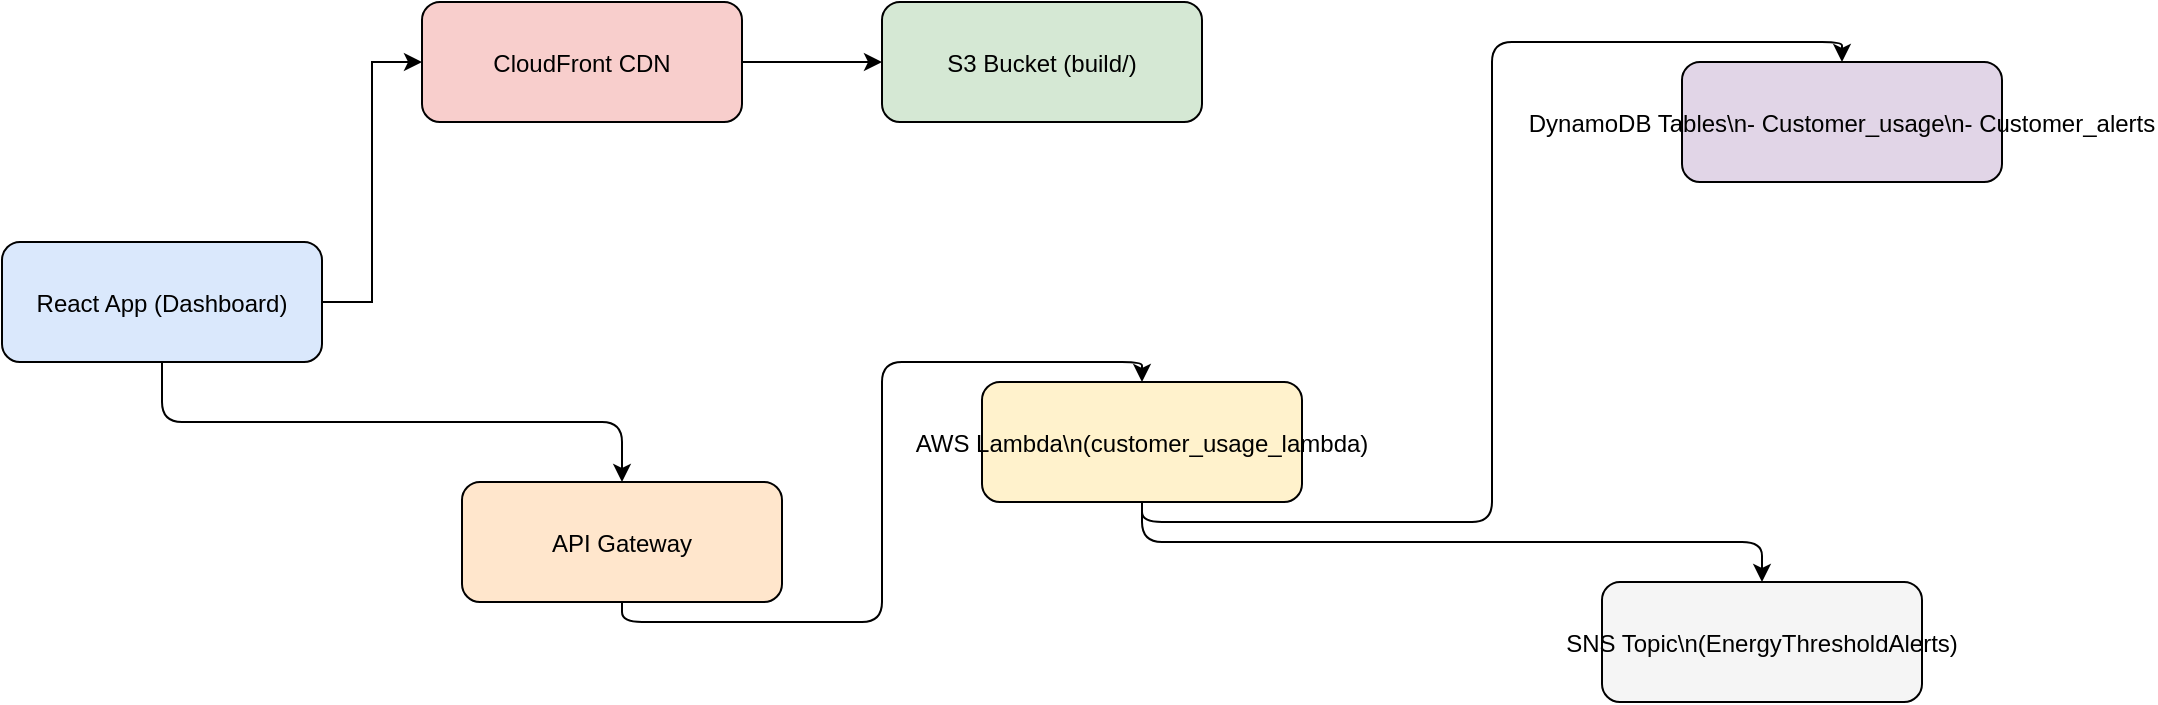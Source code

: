 <mxfile version="26.2.14">
  <diagram id="architecture" name="Architecture">
    <mxGraphModel dx="1940" dy="702" grid="1" gridSize="10" guides="1" tooltips="1" connect="1" arrows="1" fold="1" page="1" pageScale="1" pageWidth="827" pageHeight="1169" math="0" shadow="0">
      <root>
        <mxCell id="0" />
        <mxCell id="1" parent="0" />
        <mxCell id="2" value="React App (Dashboard)" style="rounded=1;fillColor=#dae8fc;fontSize=12;" parent="1" vertex="1">
          <mxGeometry x="-220" y="140" width="160" height="60" as="geometry" />
        </mxCell>
        <mxCell id="3" value="CloudFront CDN" style="rounded=1;fillColor=#f8cecc;fontSize=12;" parent="1" vertex="1">
          <mxGeometry x="-10" y="20" width="160" height="60" as="geometry" />
        </mxCell>
        <mxCell id="4" value="S3 Bucket (build/)" style="rounded=1;fillColor=#d5e8d4;fontSize=12;" parent="1" vertex="1">
          <mxGeometry x="220" y="20" width="160" height="60" as="geometry" />
        </mxCell>
        <mxCell id="5" value="API Gateway" style="rounded=1;fillColor=#ffe6cc;fontSize=12;" parent="1" vertex="1">
          <mxGeometry x="10" y="260" width="160" height="60" as="geometry" />
        </mxCell>
        <mxCell id="6" value="AWS Lambda\n(customer_usage_lambda)" style="rounded=1;fillColor=#fff2cc;fontSize=12;" parent="1" vertex="1">
          <mxGeometry x="270" y="210" width="160" height="60" as="geometry" />
        </mxCell>
        <mxCell id="7" value="DynamoDB Tables\n- Customer_usage\n- Customer_alerts" style="rounded=1;fillColor=#e1d5e7;fontSize=12;" parent="1" vertex="1">
          <mxGeometry x="620" y="50" width="160" height="60" as="geometry" />
        </mxCell>
        <mxCell id="8" value="SNS Topic\n(EnergyThresholdAlerts)" style="rounded=1;fillColor=#f5f5f5;fontSize=12;" parent="1" vertex="1">
          <mxGeometry x="580" y="310" width="160" height="60" as="geometry" />
        </mxCell>
        <mxCell id="9" style="edgeStyle=orthogonalEdgeStyle;rounded=0;exitX=1;exitY=0.5;entryX=0;entryY=0.5;" parent="1" source="2" target="3" edge="1">
          <mxGeometry relative="1" as="geometry" />
        </mxCell>
        <mxCell id="10" style="edgeStyle=orthogonalEdgeStyle;rounded=0;exitX=1;exitY=0.5;entryX=0;entryY=0.5;" parent="1" source="3" target="4" edge="1">
          <mxGeometry relative="1" as="geometry" />
        </mxCell>
        <mxCell id="11" style="edgeStyle=orthogonalEdgeStyle;exitX=0.5;exitY=1;entryX=0.5;entryY=0;" parent="1" source="2" target="5" edge="1">
          <mxGeometry relative="1" as="geometry" />
        </mxCell>
        <mxCell id="12" style="edgeStyle=orthogonalEdgeStyle;exitX=0.5;exitY=1;entryX=0.5;entryY=0;" parent="1" source="5" target="6" edge="1">
          <mxGeometry relative="1" as="geometry" />
        </mxCell>
        <mxCell id="13" style="edgeStyle=orthogonalEdgeStyle;exitX=0.5;exitY=1;entryX=0.5;entryY=0;" parent="1" source="6" target="7" edge="1">
          <mxGeometry relative="1" as="geometry" />
        </mxCell>
        <mxCell id="14" style="edgeStyle=orthogonalEdgeStyle;exitX=0.5;exitY=1;entryX=0.5;entryY=0;" parent="1" source="6" target="8" edge="1">
          <mxGeometry relative="1" as="geometry" />
        </mxCell>
      </root>
    </mxGraphModel>
  </diagram>
</mxfile>
